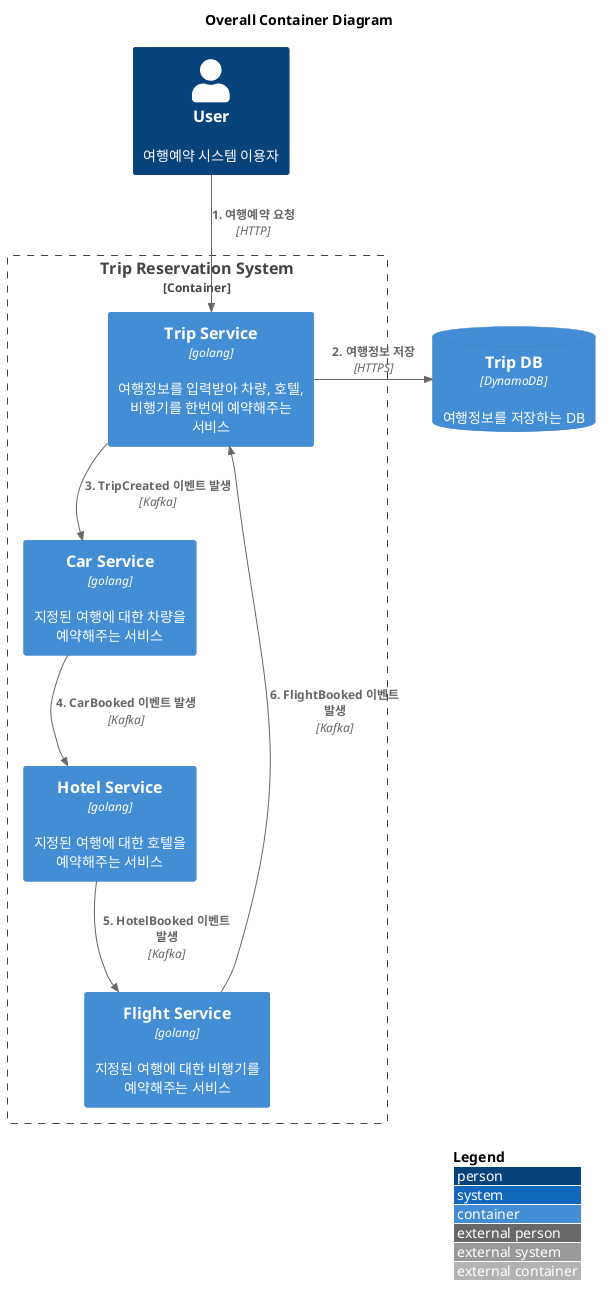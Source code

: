 @startuml overall-container
!include <c4/C4_Container.puml>  

title Overall Container Diagram

Person(client, "User", "여행예약 시스템 이용자")

Container_Boundary(b0, "Trip Reservation System") {
  Container(trip, "Trip Service", "golang",  "여행정보를 입력받아 차량, 호텔, 비행기를 한번에 예약해주는 서비스")
  Container(car, "Car Service", "golang",  "지정된 여행에 대한 차량을 예약해주는 서비스")
  Container(hotel, "Hotel Service", "golang",  "지정된 여행에 대한 호텔을 예약해주는 서비스")
  Container(flight, "Flight Service", "golang",  "지정된 여행에 대한 비행기를 예약해주는 서비스")
}

ContainerDb(db, "Trip DB", "DynamoDB", "여행정보를 저장하는 DB")

Rel(client, trip, "1. 여행예약 요청", "HTTP")
Rel_Neighbor(trip, db, "2. 여행정보 저장", "HTTPS")
Rel(trip, car, "3. TripCreated 이벤트 발생", "Kafka")
Rel(car, hotel, "4. CarBooked 이벤트 발생", "Kafka")
Rel(hotel, flight, "5. HotelBooked 이벤트 발생", "Kafka")
Rel(flight, trip, "6. FlightBooked 이벤트 발생", "Kafka")

LAYOUT_WITH_LEGEND()
@enduml